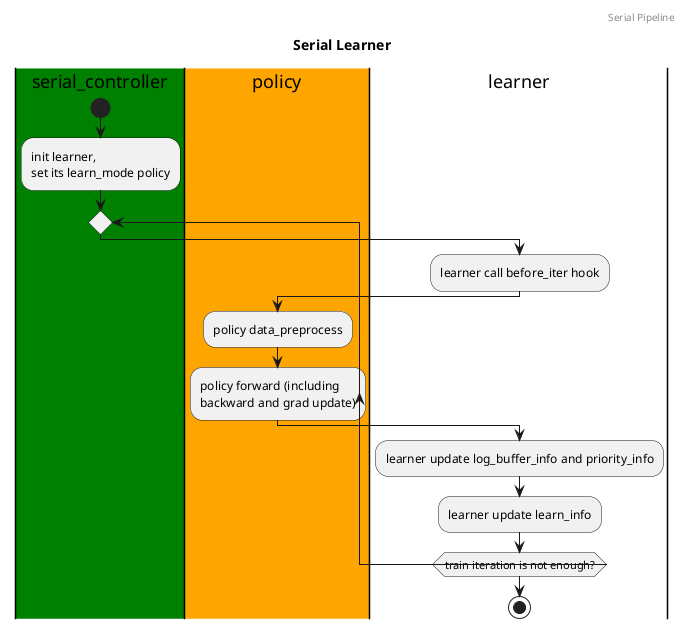 @startuml serial_learner
header Serial Pipeline
title Serial Learner

|#green|serial_controller|
|#orange|policy|
|learner|

|#green|serial_controller|
start
:init learner, \nset its learn_mode policy;
repeat
  |learner|
  :learner call before_iter hook;
  |#orange|policy|
  :policy data_preprocess;
  :policy forward (including \nbackward and grad update);
  |learner|
  :learner update log_buffer_info and priority_info;
  :learner update learn_info;
repeat while (train iteration is not enough?)
stop
@enduml
